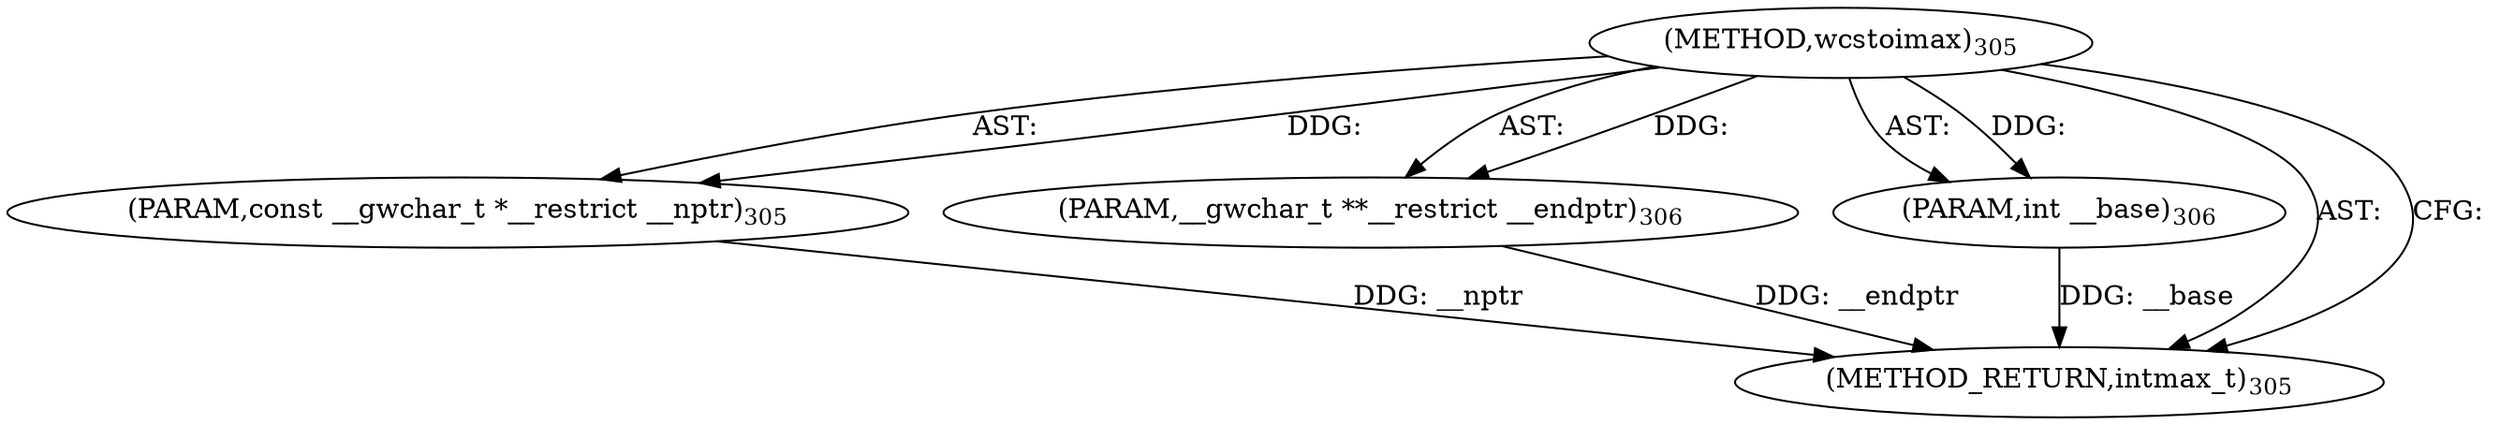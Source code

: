 digraph "wcstoimax" {  
"8049" [label = <(METHOD,wcstoimax)<SUB>305</SUB>> ]
"8050" [label = <(PARAM,const __gwchar_t *__restrict __nptr)<SUB>305</SUB>> ]
"8051" [label = <(PARAM,__gwchar_t **__restrict __endptr)<SUB>306</SUB>> ]
"8052" [label = <(PARAM,int __base)<SUB>306</SUB>> ]
"8053" [label = <(METHOD_RETURN,intmax_t)<SUB>305</SUB>> ]
  "8049" -> "8050"  [ label = "AST: "] 
  "8049" -> "8051"  [ label = "AST: "] 
  "8049" -> "8052"  [ label = "AST: "] 
  "8049" -> "8053"  [ label = "AST: "] 
  "8049" -> "8053"  [ label = "CFG: "] 
  "8050" -> "8053"  [ label = "DDG: __nptr"] 
  "8051" -> "8053"  [ label = "DDG: __endptr"] 
  "8052" -> "8053"  [ label = "DDG: __base"] 
  "8049" -> "8050"  [ label = "DDG: "] 
  "8049" -> "8051"  [ label = "DDG: "] 
  "8049" -> "8052"  [ label = "DDG: "] 
}
